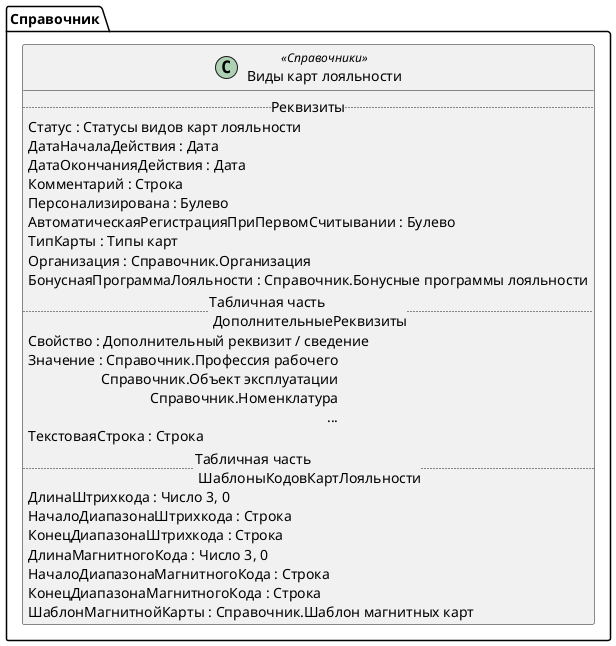 ﻿@startuml ВидыКартЛояльности
'!include templates.wsd
'..\include templates.wsd
class Справочник.ВидыКартЛояльности as "Виды карт лояльности" <<Справочники>>
{
..Реквизиты..
Статус : Статусы видов карт лояльности
ДатаНачалаДействия : Дата
ДатаОкончанияДействия : Дата
Комментарий : Строка
Персонализирована : Булево
АвтоматическаяРегистрацияПриПервомСчитывании : Булево
ТипКарты : Типы карт
Организация : Справочник.Организация
БонуснаяПрограммаЛояльности : Справочник.Бонусные программы лояльности
..Табличная часть \n ДополнительныеРеквизиты..
Свойство : Дополнительный реквизит / сведение
Значение : Справочник.Профессия рабочего\rСправочник.Объект эксплуатации\rСправочник.Номенклатура\r...
ТекстоваяСтрока : Строка
..Табличная часть \n ШаблоныКодовКартЛояльности..
ДлинаШтрихкода : Число 3, 0
НачалоДиапазонаШтрихкода : Строка
КонецДиапазонаШтрихкода : Строка
ДлинаМагнитногоКода : Число 3, 0
НачалоДиапазонаМагнитногоКода : Строка
КонецДиапазонаМагнитногоКода : Строка
ШаблонМагнитнойКарты : Справочник.Шаблон магнитных карт
}
@enduml
